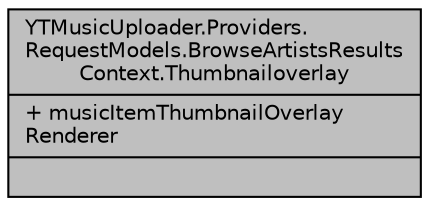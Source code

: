 digraph "YTMusicUploader.Providers.RequestModels.BrowseArtistsResultsContext.Thumbnailoverlay"
{
 // LATEX_PDF_SIZE
  edge [fontname="Helvetica",fontsize="10",labelfontname="Helvetica",labelfontsize="10"];
  node [fontname="Helvetica",fontsize="10",shape=record];
  Node1 [label="{YTMusicUploader.Providers.\lRequestModels.BrowseArtistsResults\lContext.Thumbnailoverlay\n|+ musicItemThumbnailOverlay\lRenderer\l|}",height=0.2,width=0.4,color="black", fillcolor="grey75", style="filled", fontcolor="black",tooltip=" "];
}
